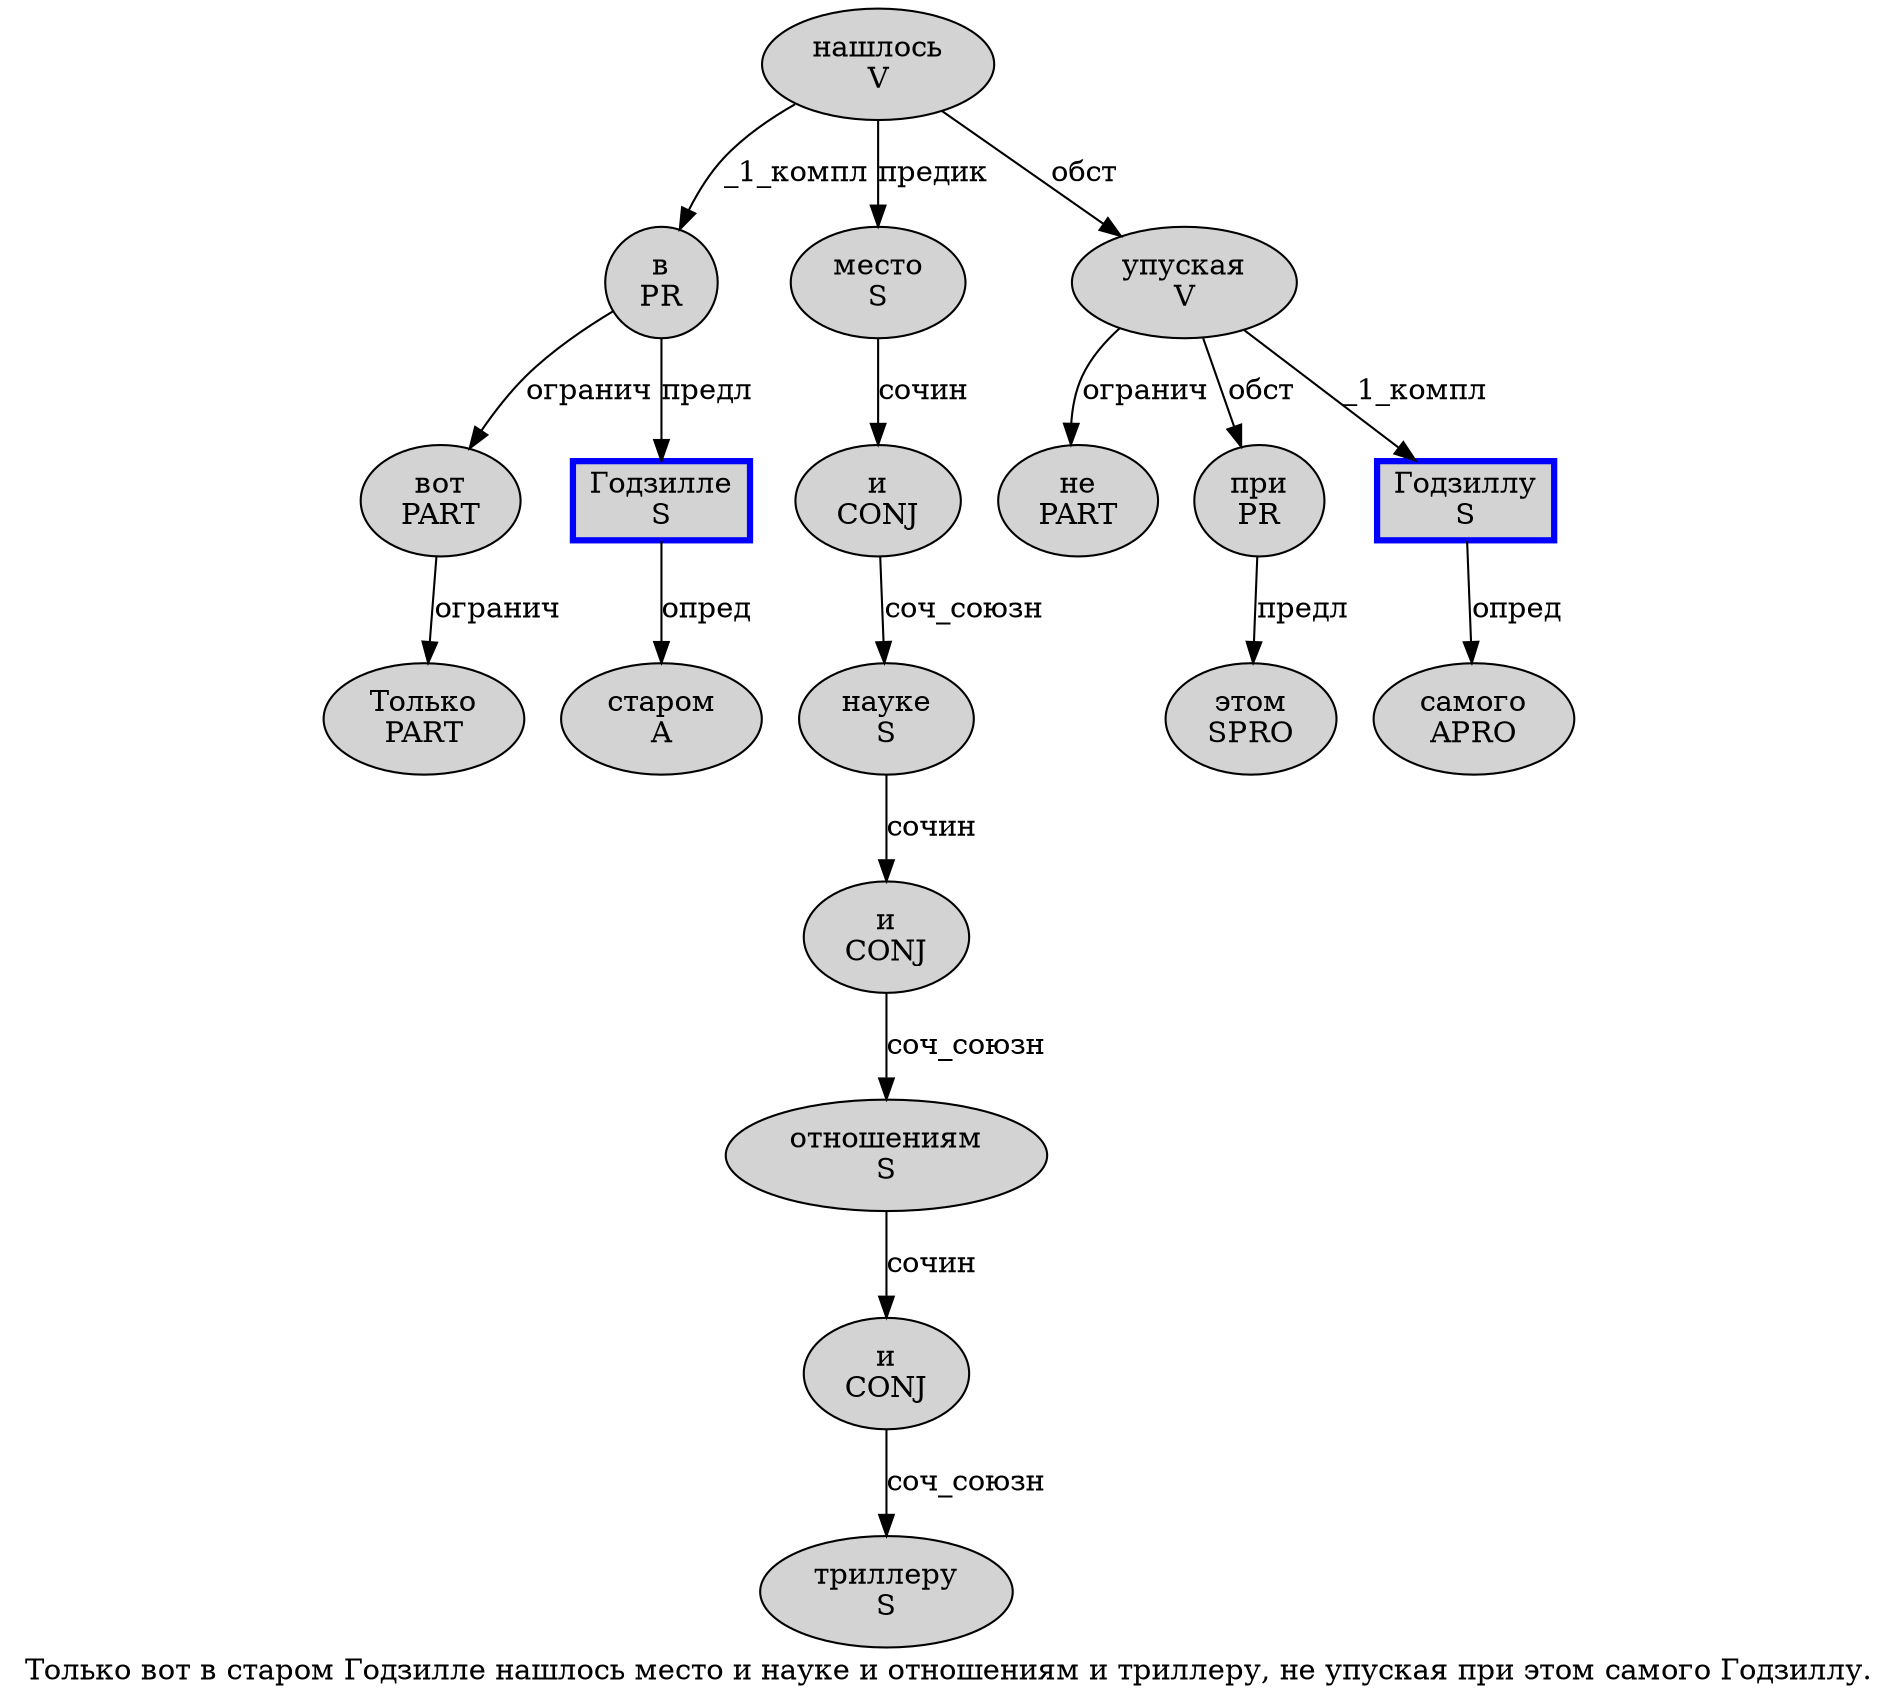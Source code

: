 digraph SENTENCE_4758 {
	graph [label="Только вот в старом Годзилле нашлось место и науке и отношениям и триллеру, не упуская при этом самого Годзиллу."]
	node [style=filled]
		0 [label="Только
PART" color="" fillcolor=lightgray penwidth=1 shape=ellipse]
		1 [label="вот
PART" color="" fillcolor=lightgray penwidth=1 shape=ellipse]
		2 [label="в
PR" color="" fillcolor=lightgray penwidth=1 shape=ellipse]
		3 [label="старом
A" color="" fillcolor=lightgray penwidth=1 shape=ellipse]
		4 [label="Годзилле
S" color=blue fillcolor=lightgray penwidth=3 shape=box]
		5 [label="нашлось
V" color="" fillcolor=lightgray penwidth=1 shape=ellipse]
		6 [label="место
S" color="" fillcolor=lightgray penwidth=1 shape=ellipse]
		7 [label="и
CONJ" color="" fillcolor=lightgray penwidth=1 shape=ellipse]
		8 [label="науке
S" color="" fillcolor=lightgray penwidth=1 shape=ellipse]
		9 [label="и
CONJ" color="" fillcolor=lightgray penwidth=1 shape=ellipse]
		10 [label="отношениям
S" color="" fillcolor=lightgray penwidth=1 shape=ellipse]
		11 [label="и
CONJ" color="" fillcolor=lightgray penwidth=1 shape=ellipse]
		12 [label="триллеру
S" color="" fillcolor=lightgray penwidth=1 shape=ellipse]
		14 [label="не
PART" color="" fillcolor=lightgray penwidth=1 shape=ellipse]
		15 [label="упуская
V" color="" fillcolor=lightgray penwidth=1 shape=ellipse]
		16 [label="при
PR" color="" fillcolor=lightgray penwidth=1 shape=ellipse]
		17 [label="этом
SPRO" color="" fillcolor=lightgray penwidth=1 shape=ellipse]
		18 [label="самого
APRO" color="" fillcolor=lightgray penwidth=1 shape=ellipse]
		19 [label="Годзиллу
S" color=blue fillcolor=lightgray penwidth=3 shape=box]
			15 -> 14 [label="огранич"]
			15 -> 16 [label="обст"]
			15 -> 19 [label="_1_компл"]
			6 -> 7 [label="сочин"]
			11 -> 12 [label="соч_союзн"]
			1 -> 0 [label="огранич"]
			16 -> 17 [label="предл"]
			2 -> 1 [label="огранич"]
			2 -> 4 [label="предл"]
			4 -> 3 [label="опред"]
			9 -> 10 [label="соч_союзн"]
			5 -> 2 [label="_1_компл"]
			5 -> 6 [label="предик"]
			5 -> 15 [label="обст"]
			7 -> 8 [label="соч_союзн"]
			19 -> 18 [label="опред"]
			10 -> 11 [label="сочин"]
			8 -> 9 [label="сочин"]
}